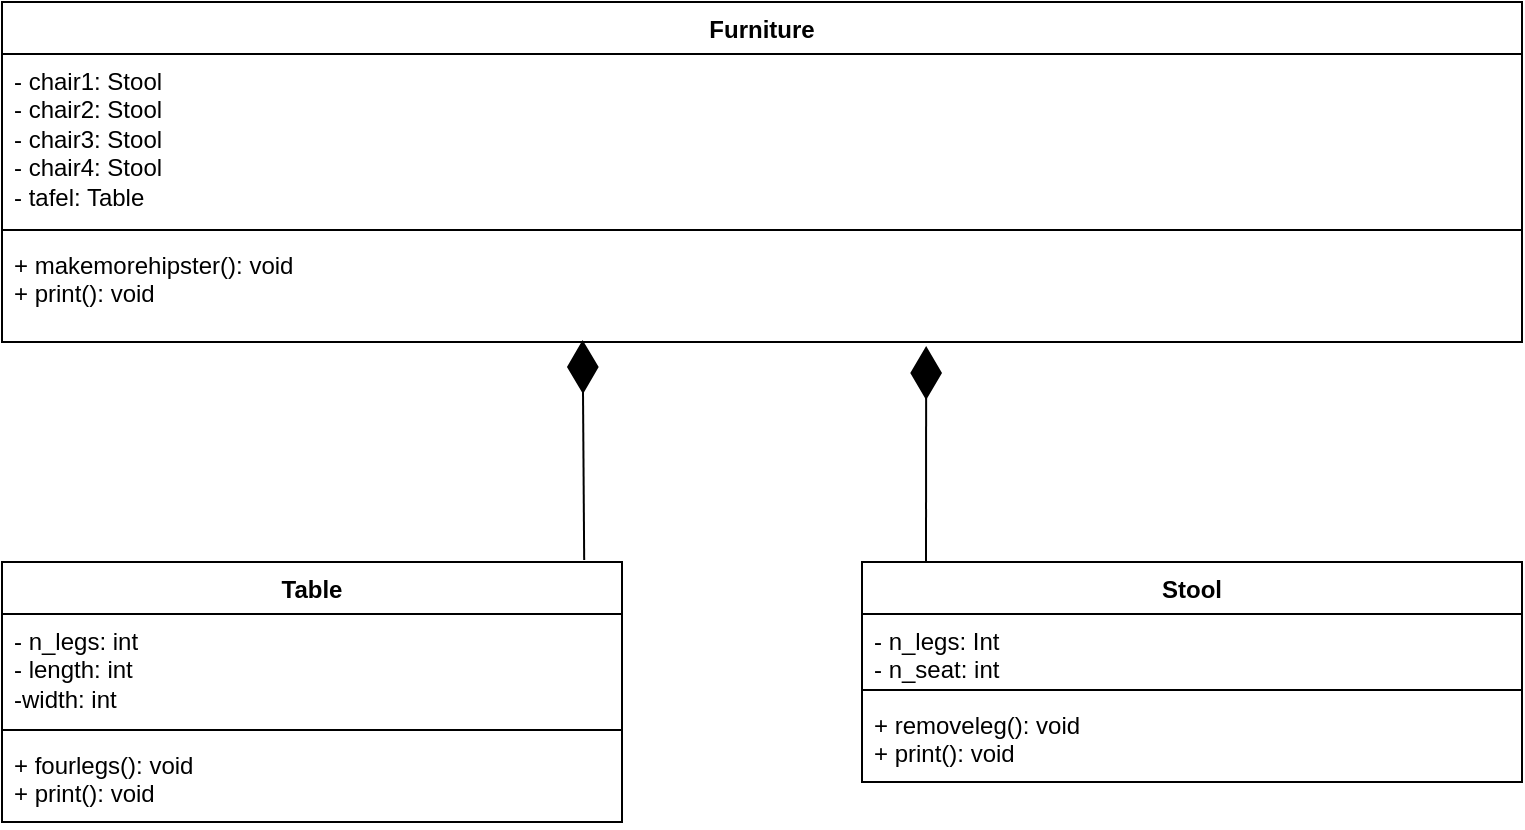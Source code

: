 <mxfile version="21.1.9" type="device">
  <diagram name="Pagina-1" id="x5rc7-fx2lJU7JpLQLc5">
    <mxGraphModel dx="1434" dy="796" grid="1" gridSize="10" guides="1" tooltips="1" connect="1" arrows="1" fold="1" page="1" pageScale="1" pageWidth="827" pageHeight="1169" math="0" shadow="0">
      <root>
        <mxCell id="0" />
        <mxCell id="1" parent="0" />
        <mxCell id="BxBY6aPus6zFwKc1hd03-2" value="Furniture" style="swimlane;fontStyle=1;align=center;verticalAlign=top;childLayout=stackLayout;horizontal=1;startSize=26;horizontalStack=0;resizeParent=1;resizeParentMax=0;resizeLast=0;collapsible=1;marginBottom=0;whiteSpace=wrap;html=1;" vertex="1" parent="1">
          <mxGeometry x="40" y="30" width="760" height="170" as="geometry" />
        </mxCell>
        <mxCell id="BxBY6aPus6zFwKc1hd03-3" value="- chair1: Stool&lt;br&gt;- chair2: Stool&lt;br&gt;- chair3: Stool&lt;br&gt;- chair4: Stool&lt;br&gt;- tafel: Table" style="text;strokeColor=none;fillColor=none;align=left;verticalAlign=top;spacingLeft=4;spacingRight=4;overflow=hidden;rotatable=0;points=[[0,0.5],[1,0.5]];portConstraint=eastwest;whiteSpace=wrap;html=1;" vertex="1" parent="BxBY6aPus6zFwKc1hd03-2">
          <mxGeometry y="26" width="760" height="84" as="geometry" />
        </mxCell>
        <mxCell id="BxBY6aPus6zFwKc1hd03-4" value="" style="line;strokeWidth=1;fillColor=none;align=left;verticalAlign=middle;spacingTop=-1;spacingLeft=3;spacingRight=3;rotatable=0;labelPosition=right;points=[];portConstraint=eastwest;strokeColor=inherit;" vertex="1" parent="BxBY6aPus6zFwKc1hd03-2">
          <mxGeometry y="110" width="760" height="8" as="geometry" />
        </mxCell>
        <mxCell id="BxBY6aPus6zFwKc1hd03-5" value="+ makemorehipster(): void&lt;br&gt;+ print(): void" style="text;strokeColor=none;fillColor=none;align=left;verticalAlign=top;spacingLeft=4;spacingRight=4;overflow=hidden;rotatable=0;points=[[0,0.5],[1,0.5]];portConstraint=eastwest;whiteSpace=wrap;html=1;" vertex="1" parent="BxBY6aPus6zFwKc1hd03-2">
          <mxGeometry y="118" width="760" height="52" as="geometry" />
        </mxCell>
        <mxCell id="BxBY6aPus6zFwKc1hd03-14" value="Table" style="swimlane;fontStyle=1;align=center;verticalAlign=top;childLayout=stackLayout;horizontal=1;startSize=26;horizontalStack=0;resizeParent=1;resizeParentMax=0;resizeLast=0;collapsible=1;marginBottom=0;whiteSpace=wrap;html=1;" vertex="1" parent="1">
          <mxGeometry x="40" y="310" width="310" height="130" as="geometry" />
        </mxCell>
        <mxCell id="BxBY6aPus6zFwKc1hd03-15" value="- n_legs: int&lt;br&gt;- length: int&lt;br&gt;-width: int" style="text;strokeColor=none;fillColor=none;align=left;verticalAlign=top;spacingLeft=4;spacingRight=4;overflow=hidden;rotatable=0;points=[[0,0.5],[1,0.5]];portConstraint=eastwest;whiteSpace=wrap;html=1;" vertex="1" parent="BxBY6aPus6zFwKc1hd03-14">
          <mxGeometry y="26" width="310" height="54" as="geometry" />
        </mxCell>
        <mxCell id="BxBY6aPus6zFwKc1hd03-16" value="" style="line;strokeWidth=1;fillColor=none;align=left;verticalAlign=middle;spacingTop=-1;spacingLeft=3;spacingRight=3;rotatable=0;labelPosition=right;points=[];portConstraint=eastwest;strokeColor=inherit;" vertex="1" parent="BxBY6aPus6zFwKc1hd03-14">
          <mxGeometry y="80" width="310" height="8" as="geometry" />
        </mxCell>
        <mxCell id="BxBY6aPus6zFwKc1hd03-17" value="+ fourlegs(): void&lt;br&gt;+ print(): void" style="text;strokeColor=none;fillColor=none;align=left;verticalAlign=top;spacingLeft=4;spacingRight=4;overflow=hidden;rotatable=0;points=[[0,0.5],[1,0.5]];portConstraint=eastwest;whiteSpace=wrap;html=1;" vertex="1" parent="BxBY6aPus6zFwKc1hd03-14">
          <mxGeometry y="88" width="310" height="42" as="geometry" />
        </mxCell>
        <mxCell id="BxBY6aPus6zFwKc1hd03-18" value="Stool" style="swimlane;fontStyle=1;align=center;verticalAlign=top;childLayout=stackLayout;horizontal=1;startSize=26;horizontalStack=0;resizeParent=1;resizeParentMax=0;resizeLast=0;collapsible=1;marginBottom=0;whiteSpace=wrap;html=1;" vertex="1" parent="1">
          <mxGeometry x="470" y="310" width="330" height="110" as="geometry" />
        </mxCell>
        <mxCell id="BxBY6aPus6zFwKc1hd03-19" value="- n_legs: Int&lt;br&gt;- n_seat: int" style="text;strokeColor=none;fillColor=none;align=left;verticalAlign=top;spacingLeft=4;spacingRight=4;overflow=hidden;rotatable=0;points=[[0,0.5],[1,0.5]];portConstraint=eastwest;whiteSpace=wrap;html=1;" vertex="1" parent="BxBY6aPus6zFwKc1hd03-18">
          <mxGeometry y="26" width="330" height="34" as="geometry" />
        </mxCell>
        <mxCell id="BxBY6aPus6zFwKc1hd03-20" value="" style="line;strokeWidth=1;fillColor=none;align=left;verticalAlign=middle;spacingTop=-1;spacingLeft=3;spacingRight=3;rotatable=0;labelPosition=right;points=[];portConstraint=eastwest;strokeColor=inherit;" vertex="1" parent="BxBY6aPus6zFwKc1hd03-18">
          <mxGeometry y="60" width="330" height="8" as="geometry" />
        </mxCell>
        <mxCell id="BxBY6aPus6zFwKc1hd03-21" value="+ removeleg(): void&lt;br&gt;+ print(): void" style="text;strokeColor=none;fillColor=none;align=left;verticalAlign=top;spacingLeft=4;spacingRight=4;overflow=hidden;rotatable=0;points=[[0,0.5],[1,0.5]];portConstraint=eastwest;whiteSpace=wrap;html=1;" vertex="1" parent="BxBY6aPus6zFwKc1hd03-18">
          <mxGeometry y="68" width="330" height="42" as="geometry" />
        </mxCell>
        <mxCell id="BxBY6aPus6zFwKc1hd03-22" value="" style="endArrow=diamondThin;endFill=1;endSize=24;html=1;rounded=0;entryX=0.382;entryY=0.981;entryDx=0;entryDy=0;entryPerimeter=0;exitX=0.939;exitY=-0.008;exitDx=0;exitDy=0;exitPerimeter=0;" edge="1" parent="1" source="BxBY6aPus6zFwKc1hd03-14" target="BxBY6aPus6zFwKc1hd03-5">
          <mxGeometry width="160" relative="1" as="geometry">
            <mxPoint x="330" y="280" as="sourcePoint" />
            <mxPoint x="490" y="280" as="targetPoint" />
          </mxGeometry>
        </mxCell>
        <mxCell id="BxBY6aPus6zFwKc1hd03-23" value="" style="endArrow=diamondThin;endFill=1;endSize=24;html=1;rounded=0;entryX=0.608;entryY=1.038;entryDx=0;entryDy=0;entryPerimeter=0;" edge="1" parent="1" target="BxBY6aPus6zFwKc1hd03-5">
          <mxGeometry width="160" relative="1" as="geometry">
            <mxPoint x="502" y="310" as="sourcePoint" />
            <mxPoint x="340" y="209" as="targetPoint" />
          </mxGeometry>
        </mxCell>
      </root>
    </mxGraphModel>
  </diagram>
</mxfile>
